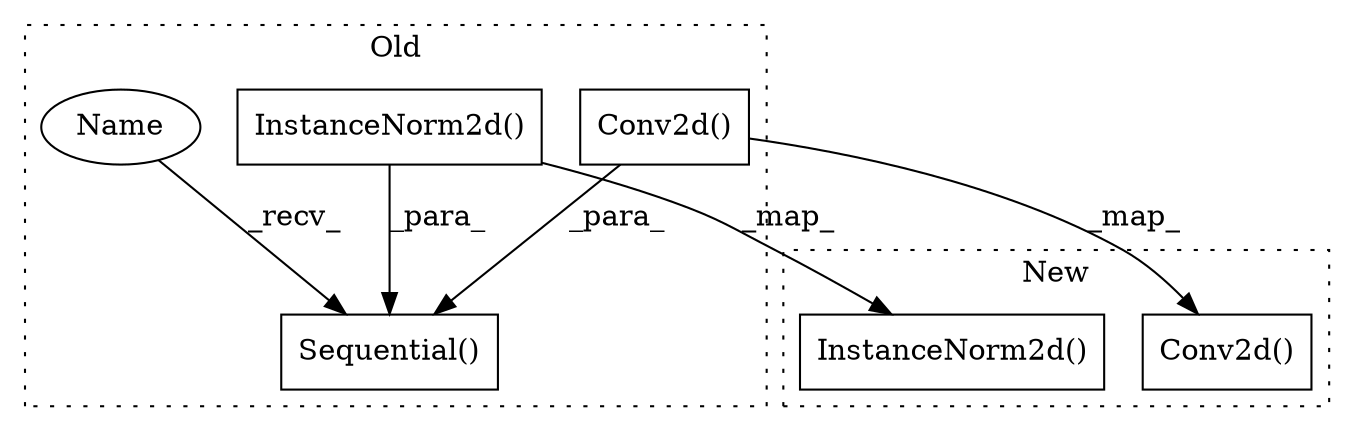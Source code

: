 digraph G {
subgraph cluster0 {
1 [label="InstanceNorm2d()" a="75" s="4645,4666" l="18,1" shape="box"];
3 [label="Sequential()" a="75" s="4502,4847" l="27,10" shape="box"];
5 [label="Conv2d()" a="75" s="4564,4582" l="10,49" shape="box"];
6 [label="Name" a="87" s="4502" l="2" shape="ellipse"];
label = "Old";
style="dotted";
}
subgraph cluster1 {
2 [label="InstanceNorm2d()" a="75" s="9549,9570" l="18,1" shape="box"];
4 [label="Conv2d()" a="75" s="9484,9511" l="10,13" shape="box"];
label = "New";
style="dotted";
}
1 -> 3 [label="_para_"];
1 -> 2 [label="_map_"];
5 -> 3 [label="_para_"];
5 -> 4 [label="_map_"];
6 -> 3 [label="_recv_"];
}